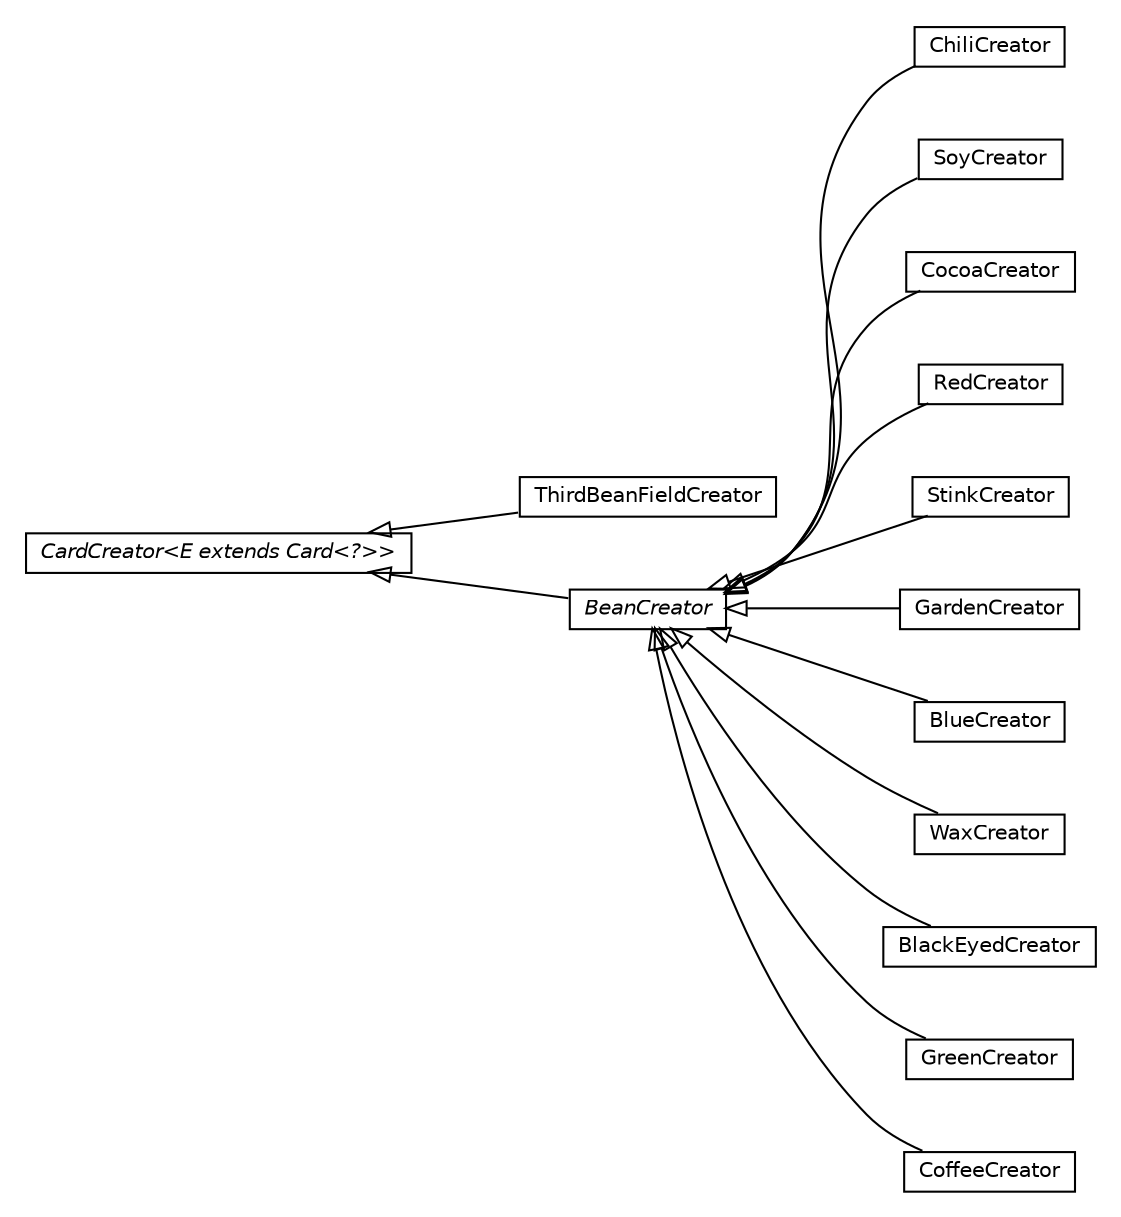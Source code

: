 #!/usr/local/bin/dot
#
# Class diagram 
# Generated by UMLGraph version R5_6 (http://www.umlgraph.org/)
#

digraph G {
	edge [fontname="Helvetica",fontsize=10,labelfontname="Helvetica",labelfontsize=10];
	node [fontname="Helvetica",fontsize=10,shape=plaintext];
	nodesep=0.25;
	ranksep=0.5;
	rankdir=LR;
	// bohnanza.game.factory.ChiliCreator
	c149 [label=<<table title="bohnanza.game.factory.ChiliCreator" border="0" cellborder="1" cellspacing="0" cellpadding="2" port="p">
		<tr><td><table border="0" cellspacing="0" cellpadding="1">
<tr><td align="center" balign="center"> ChiliCreator </td></tr>
		</table></td></tr>
		</table>>, URL="null", fontname="Helvetica", fontcolor="black", fontsize=10.0];
	// bohnanza.game.factory.SoyCreator
	c151 [label=<<table title="bohnanza.game.factory.SoyCreator" border="0" cellborder="1" cellspacing="0" cellpadding="2" port="p">
		<tr><td><table border="0" cellspacing="0" cellpadding="1">
<tr><td align="center" balign="center"> SoyCreator </td></tr>
		</table></td></tr>
		</table>>, URL="null", fontname="Helvetica", fontcolor="black", fontsize=10.0];
	// bohnanza.game.factory.CocoaCreator
	c152 [label=<<table title="bohnanza.game.factory.CocoaCreator" border="0" cellborder="1" cellspacing="0" cellpadding="2" port="p">
		<tr><td><table border="0" cellspacing="0" cellpadding="1">
<tr><td align="center" balign="center"> CocoaCreator </td></tr>
		</table></td></tr>
		</table>>, URL="null", fontname="Helvetica", fontcolor="black", fontsize=10.0];
	// bohnanza.game.factory.RedCreator
	c153 [label=<<table title="bohnanza.game.factory.RedCreator" border="0" cellborder="1" cellspacing="0" cellpadding="2" port="p">
		<tr><td><table border="0" cellspacing="0" cellpadding="1">
<tr><td align="center" balign="center"> RedCreator </td></tr>
		</table></td></tr>
		</table>>, URL="null", fontname="Helvetica", fontcolor="black", fontsize=10.0];
	// bohnanza.game.factory.StinkCreator
	c157 [label=<<table title="bohnanza.game.factory.StinkCreator" border="0" cellborder="1" cellspacing="0" cellpadding="2" port="p">
		<tr><td><table border="0" cellspacing="0" cellpadding="1">
<tr><td align="center" balign="center"> StinkCreator </td></tr>
		</table></td></tr>
		</table>>, URL="null", fontname="Helvetica", fontcolor="black", fontsize=10.0];
	// bohnanza.game.factory.ThirdBeanFieldCreator
	c158 [label=<<table title="bohnanza.game.factory.ThirdBeanFieldCreator" border="0" cellborder="1" cellspacing="0" cellpadding="2" port="p">
		<tr><td><table border="0" cellspacing="0" cellpadding="1">
<tr><td align="center" balign="center"> ThirdBeanFieldCreator </td></tr>
		</table></td></tr>
		</table>>, URL="null", fontname="Helvetica", fontcolor="black", fontsize=10.0];
	// bohnanza.game.factory.GardenCreator
	c160 [label=<<table title="bohnanza.game.factory.GardenCreator" border="0" cellborder="1" cellspacing="0" cellpadding="2" port="p">
		<tr><td><table border="0" cellspacing="0" cellpadding="1">
<tr><td align="center" balign="center"> GardenCreator </td></tr>
		</table></td></tr>
		</table>>, URL="null", fontname="Helvetica", fontcolor="black", fontsize=10.0];
	// bohnanza.game.factory.CardCreator<E extends bohnanza.game.Card<?>>
	c163 [label=<<table title="bohnanza.game.factory.CardCreator" border="0" cellborder="1" cellspacing="0" cellpadding="2" port="p">
		<tr><td><table border="0" cellspacing="0" cellpadding="1">
<tr><td align="center" balign="center"><font face="Helvetica-Oblique"> CardCreator&lt;E extends Card&lt;?&gt;&gt; </font></td></tr>
		</table></td></tr>
		</table>>, URL="null", fontname="Helvetica", fontcolor="black", fontsize=10.0];
	// bohnanza.game.factory.BlueCreator
	c167 [label=<<table title="bohnanza.game.factory.BlueCreator" border="0" cellborder="1" cellspacing="0" cellpadding="2" port="p">
		<tr><td><table border="0" cellspacing="0" cellpadding="1">
<tr><td align="center" balign="center"> BlueCreator </td></tr>
		</table></td></tr>
		</table>>, URL="null", fontname="Helvetica", fontcolor="black", fontsize=10.0];
	// bohnanza.game.factory.BeanCreator
	c168 [label=<<table title="bohnanza.game.factory.BeanCreator" border="0" cellborder="1" cellspacing="0" cellpadding="2" port="p">
		<tr><td><table border="0" cellspacing="0" cellpadding="1">
<tr><td align="center" balign="center"><font face="Helvetica-Oblique"> BeanCreator </font></td></tr>
		</table></td></tr>
		</table>>, URL="null", fontname="Helvetica", fontcolor="black", fontsize=10.0];
	// bohnanza.game.factory.WaxCreator
	c169 [label=<<table title="bohnanza.game.factory.WaxCreator" border="0" cellborder="1" cellspacing="0" cellpadding="2" port="p">
		<tr><td><table border="0" cellspacing="0" cellpadding="1">
<tr><td align="center" balign="center"> WaxCreator </td></tr>
		</table></td></tr>
		</table>>, URL="null", fontname="Helvetica", fontcolor="black", fontsize=10.0];
	// bohnanza.game.factory.BlackEyedCreator
	c171 [label=<<table title="bohnanza.game.factory.BlackEyedCreator" border="0" cellborder="1" cellspacing="0" cellpadding="2" port="p">
		<tr><td><table border="0" cellspacing="0" cellpadding="1">
<tr><td align="center" balign="center"> BlackEyedCreator </td></tr>
		</table></td></tr>
		</table>>, URL="null", fontname="Helvetica", fontcolor="black", fontsize=10.0];
	// bohnanza.game.factory.GreenCreator
	c172 [label=<<table title="bohnanza.game.factory.GreenCreator" border="0" cellborder="1" cellspacing="0" cellpadding="2" port="p">
		<tr><td><table border="0" cellspacing="0" cellpadding="1">
<tr><td align="center" balign="center"> GreenCreator </td></tr>
		</table></td></tr>
		</table>>, URL="null", fontname="Helvetica", fontcolor="black", fontsize=10.0];
	// bohnanza.game.factory.CoffeeCreator
	c173 [label=<<table title="bohnanza.game.factory.CoffeeCreator" border="0" cellborder="1" cellspacing="0" cellpadding="2" port="p">
		<tr><td><table border="0" cellspacing="0" cellpadding="1">
<tr><td align="center" balign="center"> CoffeeCreator </td></tr>
		</table></td></tr>
		</table>>, URL="null", fontname="Helvetica", fontcolor="black", fontsize=10.0];
	//bohnanza.game.factory.ChiliCreator extends bohnanza.game.factory.BeanCreator
	c168:p -> c149:p [dir=back,arrowtail=empty];
	//bohnanza.game.factory.SoyCreator extends bohnanza.game.factory.BeanCreator
	c168:p -> c151:p [dir=back,arrowtail=empty];
	//bohnanza.game.factory.CocoaCreator extends bohnanza.game.factory.BeanCreator
	c168:p -> c152:p [dir=back,arrowtail=empty];
	//bohnanza.game.factory.RedCreator extends bohnanza.game.factory.BeanCreator
	c168:p -> c153:p [dir=back,arrowtail=empty];
	//bohnanza.game.factory.StinkCreator extends bohnanza.game.factory.BeanCreator
	c168:p -> c157:p [dir=back,arrowtail=empty];
	//bohnanza.game.factory.ThirdBeanFieldCreator extends bohnanza.game.factory.CardCreator<bohnanza.game.factory.ThirdBeanField>
	c163:p -> c158:p [dir=back,arrowtail=empty];
	//bohnanza.game.factory.GardenCreator extends bohnanza.game.factory.BeanCreator
	c168:p -> c160:p [dir=back,arrowtail=empty];
	//bohnanza.game.factory.BlueCreator extends bohnanza.game.factory.BeanCreator
	c168:p -> c167:p [dir=back,arrowtail=empty];
	//bohnanza.game.factory.BeanCreator extends bohnanza.game.factory.CardCreator<bohnanza.game.Bean>
	c163:p -> c168:p [dir=back,arrowtail=empty];
	//bohnanza.game.factory.WaxCreator extends bohnanza.game.factory.BeanCreator
	c168:p -> c169:p [dir=back,arrowtail=empty];
	//bohnanza.game.factory.BlackEyedCreator extends bohnanza.game.factory.BeanCreator
	c168:p -> c171:p [dir=back,arrowtail=empty];
	//bohnanza.game.factory.GreenCreator extends bohnanza.game.factory.BeanCreator
	c168:p -> c172:p [dir=back,arrowtail=empty];
	//bohnanza.game.factory.CoffeeCreator extends bohnanza.game.factory.BeanCreator
	c168:p -> c173:p [dir=back,arrowtail=empty];
}

